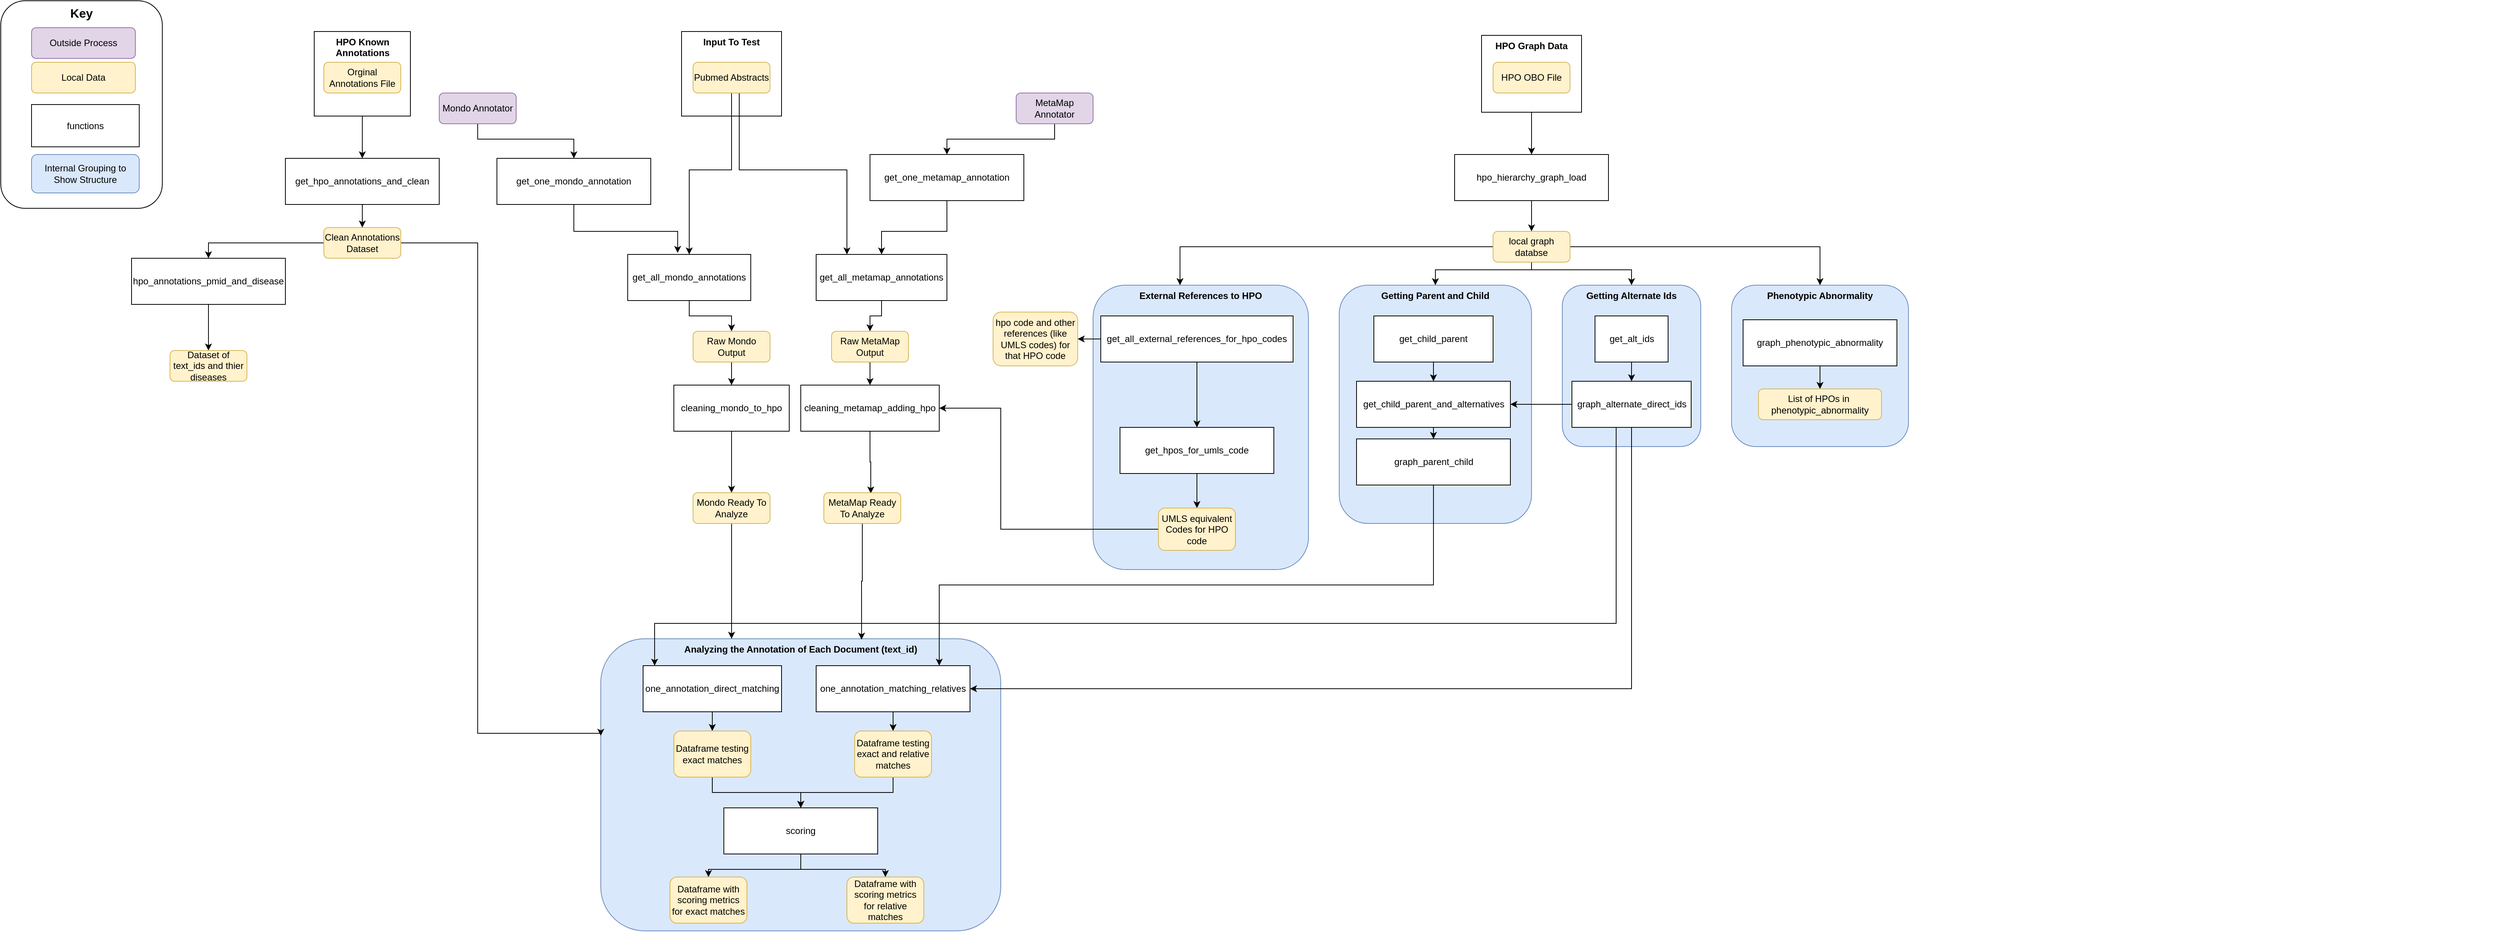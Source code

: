 <mxfile version="13.0.3" type="device" pages="2"><diagram name="Phenotype Process" id="YB-ZUbcdquUUpqGGIyrD"><mxGraphModel dx="4733" dy="1818" grid="1" gridSize="10" guides="1" tooltips="1" connect="1" arrows="1" fold="1" page="1" pageScale="1" pageWidth="850" pageHeight="1100" math="0" shadow="0"><root><mxCell id="X-FRhoFiPJlUIg6nn57g-0"/><mxCell id="X-FRhoFiPJlUIg6nn57g-1" parent="X-FRhoFiPJlUIg6nn57g-0"/><mxCell id="-FnA9ytfPHnPgxM4-XW6-10" value="Key" style="rounded=1;whiteSpace=wrap;html=1;verticalAlign=top;fontSize=16;fontStyle=1" parent="X-FRhoFiPJlUIg6nn57g-1" vertex="1"><mxGeometry x="-2870" y="-180" width="210" height="270" as="geometry"/></mxCell><mxCell id="4JPAc6_1RFtZIMtQGAsB-121" value="&lt;b&gt;Phenotypic Abnormality&lt;/b&gt;" style="rounded=1;whiteSpace=wrap;html=1;horizontal=1;verticalAlign=top;fillColor=#dae8fc;strokeColor=#6c8ebf;" parent="X-FRhoFiPJlUIg6nn57g-1" vertex="1"><mxGeometry x="-620" y="190" width="230" height="210" as="geometry"/></mxCell><mxCell id="4JPAc6_1RFtZIMtQGAsB-115" value="&lt;b&gt;External References to HPO&lt;/b&gt;" style="rounded=1;whiteSpace=wrap;html=1;horizontal=1;verticalAlign=top;fillColor=#dae8fc;strokeColor=#6c8ebf;" parent="X-FRhoFiPJlUIg6nn57g-1" vertex="1"><mxGeometry x="-1450" y="190" width="280" height="370" as="geometry"/></mxCell><mxCell id="4JPAc6_1RFtZIMtQGAsB-113" value="&lt;b&gt;Getting Parent and Child&lt;/b&gt;" style="rounded=1;whiteSpace=wrap;html=1;horizontal=1;verticalAlign=top;fillColor=#dae8fc;strokeColor=#6c8ebf;" parent="X-FRhoFiPJlUIg6nn57g-1" vertex="1"><mxGeometry x="-1130" y="190" width="250" height="310" as="geometry"/></mxCell><mxCell id="4JPAc6_1RFtZIMtQGAsB-110" value="&lt;b&gt;Getting Alternate Ids&lt;/b&gt;" style="rounded=1;whiteSpace=wrap;html=1;horizontal=1;verticalAlign=top;fillColor=#dae8fc;strokeColor=#6c8ebf;" parent="X-FRhoFiPJlUIg6nn57g-1" vertex="1"><mxGeometry x="-840" y="190" width="180" height="210" as="geometry"/></mxCell><mxCell id="4JPAc6_1RFtZIMtQGAsB-68" value="&lt;b&gt;Analyzing the Annotation of Each Document (text_id)&lt;/b&gt;" style="rounded=1;whiteSpace=wrap;html=1;horizontal=1;verticalAlign=top;fillColor=#dae8fc;strokeColor=#6c8ebf;" parent="X-FRhoFiPJlUIg6nn57g-1" vertex="1"><mxGeometry x="-2090" y="650" width="520" height="380" as="geometry"/></mxCell><mxCell id="4JPAc6_1RFtZIMtQGAsB-9" value="" style="edgeStyle=orthogonalEdgeStyle;rounded=0;orthogonalLoop=1;jettySize=auto;html=1;" parent="X-FRhoFiPJlUIg6nn57g-1" source="ciWrMDl4PDOnOl_Y44QR-3" target="4JPAc6_1RFtZIMtQGAsB-8" edge="1"><mxGeometry relative="1" as="geometry"/></mxCell><mxCell id="ciWrMDl4PDOnOl_Y44QR-3" value="HPO Known Annotations" style="rounded=0;whiteSpace=wrap;html=1;horizontal=1;verticalAlign=top;fontStyle=1" parent="X-FRhoFiPJlUIg6nn57g-1" vertex="1"><mxGeometry x="-2462.5" y="-140" width="125" height="110" as="geometry"/></mxCell><mxCell id="4JPAc6_1RFtZIMtQGAsB-78" style="edgeStyle=orthogonalEdgeStyle;rounded=0;orthogonalLoop=1;jettySize=auto;html=1;" parent="X-FRhoFiPJlUIg6nn57g-1" source="ciWrMDl4PDOnOl_Y44QR-2" target="4JPAc6_1RFtZIMtQGAsB-20" edge="1"><mxGeometry relative="1" as="geometry"/></mxCell><mxCell id="ciWrMDl4PDOnOl_Y44QR-2" value="HPO Graph Data" style="rounded=0;whiteSpace=wrap;html=1;horizontal=1;verticalAlign=top;fontStyle=1" parent="X-FRhoFiPJlUIg6nn57g-1" vertex="1"><mxGeometry x="-945" y="-135" width="130" height="100" as="geometry"/></mxCell><mxCell id="ciWrMDl4PDOnOl_Y44QR-1" value="Input To Test" style="rounded=0;whiteSpace=wrap;html=1;horizontal=1;verticalAlign=top;fontStyle=1" parent="X-FRhoFiPJlUIg6nn57g-1" vertex="1"><mxGeometry x="-1985" y="-140" width="130" height="110" as="geometry"/></mxCell><mxCell id="X-FRhoFiPJlUIg6nn57g-21" style="rounded=0;orthogonalLoop=1;jettySize=auto;html=1;strokeColor=none;" parent="X-FRhoFiPJlUIg6nn57g-1" edge="1"><mxGeometry relative="1" as="geometry"><mxPoint x="180" y="198.571" as="sourcePoint"/><mxPoint x="370" y="225.714" as="targetPoint"/></mxGeometry></mxCell><mxCell id="X-FRhoFiPJlUIg6nn57g-27" value="Orginal Annotations File" style="rounded=1;whiteSpace=wrap;html=1;fillColor=#fff2cc;strokeColor=#d6b656;" parent="X-FRhoFiPJlUIg6nn57g-1" vertex="1"><mxGeometry x="-2450" y="-100" width="100" height="40" as="geometry"/></mxCell><mxCell id="4JPAc6_1RFtZIMtQGAsB-40" style="edgeStyle=orthogonalEdgeStyle;rounded=0;orthogonalLoop=1;jettySize=auto;html=1;" parent="X-FRhoFiPJlUIg6nn57g-1" source="X-FRhoFiPJlUIg6nn57g-68" target="4JPAc6_1RFtZIMtQGAsB-39" edge="1"><mxGeometry relative="1" as="geometry"><Array as="points"><mxPoint x="-1920" y="40"/><mxPoint x="-1975" y="40"/></Array></mxGeometry></mxCell><mxCell id="4JPAc6_1RFtZIMtQGAsB-52" style="edgeStyle=orthogonalEdgeStyle;rounded=0;orthogonalLoop=1;jettySize=auto;html=1;" parent="X-FRhoFiPJlUIg6nn57g-1" source="X-FRhoFiPJlUIg6nn57g-68" target="4JPAc6_1RFtZIMtQGAsB-49" edge="1"><mxGeometry relative="1" as="geometry"><Array as="points"><mxPoint x="-1910" y="40"/><mxPoint x="-1770" y="40"/></Array></mxGeometry></mxCell><mxCell id="X-FRhoFiPJlUIg6nn57g-68" value="Pubmed Abstracts" style="rounded=1;whiteSpace=wrap;html=1;fillColor=#fff2cc;strokeColor=#d6b656;" parent="X-FRhoFiPJlUIg6nn57g-1" vertex="1"><mxGeometry x="-1970" y="-100" width="100" height="40" as="geometry"/></mxCell><mxCell id="ciWrMDl4PDOnOl_Y44QR-0" value="HPO OBO File" style="rounded=1;whiteSpace=wrap;html=1;fillColor=#fff2cc;strokeColor=#d6b656;" parent="X-FRhoFiPJlUIg6nn57g-1" vertex="1"><mxGeometry x="-930" y="-100" width="100" height="40" as="geometry"/></mxCell><mxCell id="4JPAc6_1RFtZIMtQGAsB-17" style="edgeStyle=orthogonalEdgeStyle;rounded=0;orthogonalLoop=1;jettySize=auto;html=1;entryX=0.5;entryY=0;entryDx=0;entryDy=0;" parent="X-FRhoFiPJlUIg6nn57g-1" source="4JPAc6_1RFtZIMtQGAsB-2" target="4JPAc6_1RFtZIMtQGAsB-16" edge="1"><mxGeometry relative="1" as="geometry"/></mxCell><mxCell id="4JPAc6_1RFtZIMtQGAsB-104" style="edgeStyle=orthogonalEdgeStyle;rounded=0;orthogonalLoop=1;jettySize=auto;html=1;entryX=0;entryY=0.332;entryDx=0;entryDy=0;entryPerimeter=0;" parent="X-FRhoFiPJlUIg6nn57g-1" source="4JPAc6_1RFtZIMtQGAsB-2" target="4JPAc6_1RFtZIMtQGAsB-68" edge="1"><mxGeometry relative="1" as="geometry"><Array as="points"><mxPoint x="-2250" y="135"/><mxPoint x="-2250" y="773"/></Array></mxGeometry></mxCell><mxCell id="4JPAc6_1RFtZIMtQGAsB-2" value="Clean Annotations Dataset" style="rounded=1;whiteSpace=wrap;html=1;fillColor=#fff2cc;strokeColor=#d6b656;" parent="X-FRhoFiPJlUIg6nn57g-1" vertex="1"><mxGeometry x="-2450" y="115" width="100" height="40" as="geometry"/></mxCell><mxCell id="4JPAc6_1RFtZIMtQGAsB-12" style="edgeStyle=orthogonalEdgeStyle;rounded=0;orthogonalLoop=1;jettySize=auto;html=1;entryX=0.5;entryY=0;entryDx=0;entryDy=0;" parent="X-FRhoFiPJlUIg6nn57g-1" source="4JPAc6_1RFtZIMtQGAsB-8" target="4JPAc6_1RFtZIMtQGAsB-2" edge="1"><mxGeometry relative="1" as="geometry"/></mxCell><mxCell id="4JPAc6_1RFtZIMtQGAsB-8" value="&lt;span&gt;get_hpo_annotations_and_clean&lt;/span&gt;" style="rounded=0;whiteSpace=wrap;html=1;" parent="X-FRhoFiPJlUIg6nn57g-1" vertex="1"><mxGeometry x="-2500" y="25" width="200" height="60" as="geometry"/></mxCell><mxCell id="4JPAc6_1RFtZIMtQGAsB-13" value="Local Data" style="rounded=1;whiteSpace=wrap;html=1;fillColor=#fff2cc;strokeColor=#d6b656;" parent="X-FRhoFiPJlUIg6nn57g-1" vertex="1"><mxGeometry x="-2830" y="-100" width="135" height="40" as="geometry"/></mxCell><mxCell id="4JPAc6_1RFtZIMtQGAsB-15" value="&lt;span&gt;functions&lt;/span&gt;" style="rounded=0;whiteSpace=wrap;html=1;" parent="X-FRhoFiPJlUIg6nn57g-1" vertex="1"><mxGeometry x="-2830" y="-45" width="140" height="55" as="geometry"/></mxCell><mxCell id="4JPAc6_1RFtZIMtQGAsB-19" style="edgeStyle=orthogonalEdgeStyle;rounded=0;orthogonalLoop=1;jettySize=auto;html=1;entryX=0.5;entryY=0;entryDx=0;entryDy=0;" parent="X-FRhoFiPJlUIg6nn57g-1" source="4JPAc6_1RFtZIMtQGAsB-16" target="4JPAc6_1RFtZIMtQGAsB-18" edge="1"><mxGeometry relative="1" as="geometry"/></mxCell><mxCell id="4JPAc6_1RFtZIMtQGAsB-16" value="&lt;span&gt;hpo_annotations_pmid_and_disease&lt;/span&gt;" style="rounded=0;whiteSpace=wrap;html=1;" parent="X-FRhoFiPJlUIg6nn57g-1" vertex="1"><mxGeometry x="-2700" y="155" width="200" height="60" as="geometry"/></mxCell><mxCell id="4JPAc6_1RFtZIMtQGAsB-18" value="Dataset of text_ids and thier diseases" style="rounded=1;whiteSpace=wrap;html=1;fillColor=#fff2cc;strokeColor=#d6b656;" parent="X-FRhoFiPJlUIg6nn57g-1" vertex="1"><mxGeometry x="-2650" y="275" width="100" height="40" as="geometry"/></mxCell><mxCell id="4JPAc6_1RFtZIMtQGAsB-77" style="edgeStyle=orthogonalEdgeStyle;rounded=0;orthogonalLoop=1;jettySize=auto;html=1;entryX=0.5;entryY=0;entryDx=0;entryDy=0;" parent="X-FRhoFiPJlUIg6nn57g-1" source="4JPAc6_1RFtZIMtQGAsB-20" target="4JPAc6_1RFtZIMtQGAsB-21" edge="1"><mxGeometry relative="1" as="geometry"/></mxCell><mxCell id="4JPAc6_1RFtZIMtQGAsB-20" value="&lt;span&gt;hpo_hierarchy_graph_load&lt;/span&gt;" style="rounded=0;whiteSpace=wrap;html=1;" parent="X-FRhoFiPJlUIg6nn57g-1" vertex="1"><mxGeometry x="-980" y="20" width="200" height="60" as="geometry"/></mxCell><mxCell id="4JPAc6_1RFtZIMtQGAsB-116" style="edgeStyle=orthogonalEdgeStyle;rounded=0;orthogonalLoop=1;jettySize=auto;html=1;" parent="X-FRhoFiPJlUIg6nn57g-1" source="4JPAc6_1RFtZIMtQGAsB-21" target="4JPAc6_1RFtZIMtQGAsB-115" edge="1"><mxGeometry relative="1" as="geometry"><Array as="points"><mxPoint x="-1337" y="140"/></Array></mxGeometry></mxCell><mxCell id="4JPAc6_1RFtZIMtQGAsB-122" style="edgeStyle=orthogonalEdgeStyle;rounded=0;orthogonalLoop=1;jettySize=auto;html=1;" parent="X-FRhoFiPJlUIg6nn57g-1" source="4JPAc6_1RFtZIMtQGAsB-21" target="4JPAc6_1RFtZIMtQGAsB-113" edge="1"><mxGeometry relative="1" as="geometry"><Array as="points"><mxPoint x="-880" y="170"/><mxPoint x="-1005" y="170"/></Array></mxGeometry></mxCell><mxCell id="4JPAc6_1RFtZIMtQGAsB-123" style="edgeStyle=orthogonalEdgeStyle;rounded=0;orthogonalLoop=1;jettySize=auto;html=1;entryX=0.5;entryY=0;entryDx=0;entryDy=0;" parent="X-FRhoFiPJlUIg6nn57g-1" source="4JPAc6_1RFtZIMtQGAsB-21" target="4JPAc6_1RFtZIMtQGAsB-110" edge="1"><mxGeometry relative="1" as="geometry"><Array as="points"><mxPoint x="-880" y="170"/><mxPoint x="-750" y="170"/></Array></mxGeometry></mxCell><mxCell id="-FnA9ytfPHnPgxM4-XW6-13" style="edgeStyle=orthogonalEdgeStyle;rounded=0;orthogonalLoop=1;jettySize=auto;html=1;fontSize=16;" parent="X-FRhoFiPJlUIg6nn57g-1" source="4JPAc6_1RFtZIMtQGAsB-21" target="4JPAc6_1RFtZIMtQGAsB-121" edge="1"><mxGeometry relative="1" as="geometry"/></mxCell><mxCell id="4JPAc6_1RFtZIMtQGAsB-21" value="local graph databse" style="rounded=1;whiteSpace=wrap;html=1;fillColor=#fff2cc;strokeColor=#d6b656;" parent="X-FRhoFiPJlUIg6nn57g-1" vertex="1"><mxGeometry x="-930" y="120" width="100" height="40" as="geometry"/></mxCell><mxCell id="-FnA9ytfPHnPgxM4-XW6-14" style="edgeStyle=orthogonalEdgeStyle;rounded=0;orthogonalLoop=1;jettySize=auto;html=1;entryX=0.5;entryY=0;entryDx=0;entryDy=0;fontSize=16;" parent="X-FRhoFiPJlUIg6nn57g-1" source="4JPAc6_1RFtZIMtQGAsB-25" target="4JPAc6_1RFtZIMtQGAsB-27" edge="1"><mxGeometry relative="1" as="geometry"/></mxCell><mxCell id="4JPAc6_1RFtZIMtQGAsB-25" value="graph_phenotypic_abnormality" style="rounded=0;whiteSpace=wrap;html=1;" parent="X-FRhoFiPJlUIg6nn57g-1" vertex="1"><mxGeometry x="-605" y="235" width="200" height="60" as="geometry"/></mxCell><mxCell id="4JPAc6_1RFtZIMtQGAsB-27" value="List of HPOs in&amp;nbsp;&lt;br&gt;phenotypic_abnormality" style="rounded=1;whiteSpace=wrap;html=1;fillColor=#fff2cc;strokeColor=#d6b656;" parent="X-FRhoFiPJlUIg6nn57g-1" vertex="1"><mxGeometry x="-585" y="325" width="160" height="40" as="geometry"/></mxCell><mxCell id="ZLN1coqfH2TjuvQRiFi5-0" style="edgeStyle=orthogonalEdgeStyle;rounded=0;orthogonalLoop=1;jettySize=auto;html=1;" edge="1" parent="X-FRhoFiPJlUIg6nn57g-1" source="4JPAc6_1RFtZIMtQGAsB-29" target="4JPAc6_1RFtZIMtQGAsB-31"><mxGeometry relative="1" as="geometry"/></mxCell><mxCell id="ZLN1coqfH2TjuvQRiFi5-1" style="edgeStyle=orthogonalEdgeStyle;rounded=0;orthogonalLoop=1;jettySize=auto;html=1;" edge="1" parent="X-FRhoFiPJlUIg6nn57g-1" source="4JPAc6_1RFtZIMtQGAsB-29" target="4JPAc6_1RFtZIMtQGAsB-33"><mxGeometry relative="1" as="geometry"/></mxCell><mxCell id="4JPAc6_1RFtZIMtQGAsB-29" value="get_all_external_references_for_hpo_codes" style="rounded=0;whiteSpace=wrap;html=1;" parent="X-FRhoFiPJlUIg6nn57g-1" vertex="1"><mxGeometry x="-1440" y="230" width="250" height="60" as="geometry"/></mxCell><mxCell id="4JPAc6_1RFtZIMtQGAsB-31" value="hpo code and other references (like UMLS codes) for that HPO code" style="rounded=1;whiteSpace=wrap;html=1;fillColor=#fff2cc;strokeColor=#d6b656;" parent="X-FRhoFiPJlUIg6nn57g-1" vertex="1"><mxGeometry x="-1580" y="225" width="110" height="70" as="geometry"/></mxCell><mxCell id="4JPAc6_1RFtZIMtQGAsB-117" style="edgeStyle=orthogonalEdgeStyle;rounded=0;orthogonalLoop=1;jettySize=auto;html=1;" parent="X-FRhoFiPJlUIg6nn57g-1" source="4JPAc6_1RFtZIMtQGAsB-33" target="4JPAc6_1RFtZIMtQGAsB-35" edge="1"><mxGeometry relative="1" as="geometry"/></mxCell><mxCell id="4JPAc6_1RFtZIMtQGAsB-33" value="get_hpos_for_umls_code" style="rounded=0;whiteSpace=wrap;html=1;" parent="X-FRhoFiPJlUIg6nn57g-1" vertex="1"><mxGeometry x="-1415" y="375" width="200" height="60" as="geometry"/></mxCell><mxCell id="4JPAc6_1RFtZIMtQGAsB-103" style="edgeStyle=orthogonalEdgeStyle;rounded=0;orthogonalLoop=1;jettySize=auto;html=1;entryX=1;entryY=0.5;entryDx=0;entryDy=0;" parent="X-FRhoFiPJlUIg6nn57g-1" source="4JPAc6_1RFtZIMtQGAsB-35" target="4JPAc6_1RFtZIMtQGAsB-56" edge="1"><mxGeometry relative="1" as="geometry"><Array as="points"><mxPoint x="-1570" y="508"/><mxPoint x="-1570" y="350"/></Array></mxGeometry></mxCell><mxCell id="4JPAc6_1RFtZIMtQGAsB-35" value="UMLS equivalent Codes for HPO code" style="rounded=1;whiteSpace=wrap;html=1;fillColor=#fff2cc;strokeColor=#d6b656;" parent="X-FRhoFiPJlUIg6nn57g-1" vertex="1"><mxGeometry x="-1365" y="480" width="100" height="55" as="geometry"/></mxCell><mxCell id="ZLN1coqfH2TjuvQRiFi5-2" style="edgeStyle=orthogonalEdgeStyle;rounded=0;orthogonalLoop=1;jettySize=auto;html=1;entryX=0.5;entryY=0;entryDx=0;entryDy=0;" edge="1" parent="X-FRhoFiPJlUIg6nn57g-1" source="4JPAc6_1RFtZIMtQGAsB-37" target="4JPAc6_1RFtZIMtQGAsB-46"><mxGeometry relative="1" as="geometry"><Array as="points"><mxPoint x="-2250"/><mxPoint x="-2125"/></Array></mxGeometry></mxCell><mxCell id="4JPAc6_1RFtZIMtQGAsB-37" value="Mondo Annotator" style="rounded=1;whiteSpace=wrap;html=1;fillColor=#e1d5e7;strokeColor=#9673a6;" parent="X-FRhoFiPJlUIg6nn57g-1" vertex="1"><mxGeometry x="-2300" y="-60" width="100" height="40" as="geometry"/></mxCell><mxCell id="4JPAc6_1RFtZIMtQGAsB-38" value="Outside Process" style="rounded=1;whiteSpace=wrap;html=1;fillColor=#e1d5e7;strokeColor=#9673a6;" parent="X-FRhoFiPJlUIg6nn57g-1" vertex="1"><mxGeometry x="-2830" y="-145" width="135" height="40" as="geometry"/></mxCell><mxCell id="4JPAc6_1RFtZIMtQGAsB-43" style="edgeStyle=orthogonalEdgeStyle;rounded=0;orthogonalLoop=1;jettySize=auto;html=1;" parent="X-FRhoFiPJlUIg6nn57g-1" source="4JPAc6_1RFtZIMtQGAsB-39" target="4JPAc6_1RFtZIMtQGAsB-42" edge="1"><mxGeometry relative="1" as="geometry"/></mxCell><mxCell id="4JPAc6_1RFtZIMtQGAsB-39" value="get_all_mondo_annotations" style="rounded=0;whiteSpace=wrap;html=1;" parent="X-FRhoFiPJlUIg6nn57g-1" vertex="1"><mxGeometry x="-2055" y="150" width="160" height="60" as="geometry"/></mxCell><mxCell id="4JPAc6_1RFtZIMtQGAsB-45" style="edgeStyle=orthogonalEdgeStyle;rounded=0;orthogonalLoop=1;jettySize=auto;html=1;" parent="X-FRhoFiPJlUIg6nn57g-1" source="4JPAc6_1RFtZIMtQGAsB-42" target="4JPAc6_1RFtZIMtQGAsB-44" edge="1"><mxGeometry relative="1" as="geometry"/></mxCell><mxCell id="4JPAc6_1RFtZIMtQGAsB-42" value="Raw Mondo Output" style="rounded=1;whiteSpace=wrap;html=1;fillColor=#fff2cc;strokeColor=#d6b656;" parent="X-FRhoFiPJlUIg6nn57g-1" vertex="1"><mxGeometry x="-1970" y="250" width="100" height="40" as="geometry"/></mxCell><mxCell id="4JPAc6_1RFtZIMtQGAsB-64" style="edgeStyle=orthogonalEdgeStyle;rounded=0;orthogonalLoop=1;jettySize=auto;html=1;entryX=0.5;entryY=0;entryDx=0;entryDy=0;" parent="X-FRhoFiPJlUIg6nn57g-1" source="4JPAc6_1RFtZIMtQGAsB-44" target="4JPAc6_1RFtZIMtQGAsB-63" edge="1"><mxGeometry relative="1" as="geometry"/></mxCell><mxCell id="4JPAc6_1RFtZIMtQGAsB-44" value="cleaning_mondo_to_hpo" style="rounded=0;whiteSpace=wrap;html=1;" parent="X-FRhoFiPJlUIg6nn57g-1" vertex="1"><mxGeometry x="-1995" y="320" width="150" height="60" as="geometry"/></mxCell><mxCell id="4JPAc6_1RFtZIMtQGAsB-111" style="edgeStyle=orthogonalEdgeStyle;rounded=0;orthogonalLoop=1;jettySize=auto;html=1;entryX=0.406;entryY=-0.033;entryDx=0;entryDy=0;entryPerimeter=0;" parent="X-FRhoFiPJlUIg6nn57g-1" source="4JPAc6_1RFtZIMtQGAsB-46" target="4JPAc6_1RFtZIMtQGAsB-39" edge="1"><mxGeometry relative="1" as="geometry"><Array as="points"><mxPoint x="-2125" y="120"/><mxPoint x="-1990" y="120"/></Array></mxGeometry></mxCell><mxCell id="4JPAc6_1RFtZIMtQGAsB-46" value="get_one_mondo_annotation" style="rounded=0;whiteSpace=wrap;html=1;" parent="X-FRhoFiPJlUIg6nn57g-1" vertex="1"><mxGeometry x="-2225" y="25" width="200" height="60" as="geometry"/></mxCell><mxCell id="ZLN1coqfH2TjuvQRiFi5-3" style="edgeStyle=orthogonalEdgeStyle;rounded=0;orthogonalLoop=1;jettySize=auto;html=1;" edge="1" parent="X-FRhoFiPJlUIg6nn57g-1" source="4JPAc6_1RFtZIMtQGAsB-47" target="4JPAc6_1RFtZIMtQGAsB-50"><mxGeometry relative="1" as="geometry"/></mxCell><mxCell id="4JPAc6_1RFtZIMtQGAsB-47" value="MetaMap Annotator" style="rounded=1;whiteSpace=wrap;html=1;fillColor=#e1d5e7;strokeColor=#9673a6;" parent="X-FRhoFiPJlUIg6nn57g-1" vertex="1"><mxGeometry x="-1550" y="-60" width="100" height="40" as="geometry"/></mxCell><mxCell id="-FnA9ytfPHnPgxM4-XW6-9" style="edgeStyle=orthogonalEdgeStyle;rounded=0;orthogonalLoop=1;jettySize=auto;html=1;entryX=0.5;entryY=0;entryDx=0;entryDy=0;" parent="X-FRhoFiPJlUIg6nn57g-1" source="4JPAc6_1RFtZIMtQGAsB-49" target="4JPAc6_1RFtZIMtQGAsB-53" edge="1"><mxGeometry relative="1" as="geometry"/></mxCell><mxCell id="4JPAc6_1RFtZIMtQGAsB-49" value="get_all_metamap_annotations" style="rounded=0;whiteSpace=wrap;html=1;" parent="X-FRhoFiPJlUIg6nn57g-1" vertex="1"><mxGeometry x="-1810" y="150" width="170" height="60" as="geometry"/></mxCell><mxCell id="4JPAc6_1RFtZIMtQGAsB-51" style="edgeStyle=orthogonalEdgeStyle;rounded=0;orthogonalLoop=1;jettySize=auto;html=1;" parent="X-FRhoFiPJlUIg6nn57g-1" source="4JPAc6_1RFtZIMtQGAsB-50" target="4JPAc6_1RFtZIMtQGAsB-49" edge="1"><mxGeometry relative="1" as="geometry"><Array as="points"><mxPoint x="-1640" y="120"/><mxPoint x="-1725" y="120"/></Array></mxGeometry></mxCell><mxCell id="4JPAc6_1RFtZIMtQGAsB-50" value="get_one_metamap_annotation" style="rounded=0;whiteSpace=wrap;html=1;" parent="X-FRhoFiPJlUIg6nn57g-1" vertex="1"><mxGeometry x="-1740" y="20" width="200" height="60" as="geometry"/></mxCell><mxCell id="4JPAc6_1RFtZIMtQGAsB-58" style="edgeStyle=orthogonalEdgeStyle;rounded=0;orthogonalLoop=1;jettySize=auto;html=1;entryX=0.5;entryY=0;entryDx=0;entryDy=0;" parent="X-FRhoFiPJlUIg6nn57g-1" source="4JPAc6_1RFtZIMtQGAsB-53" target="4JPAc6_1RFtZIMtQGAsB-56" edge="1"><mxGeometry relative="1" as="geometry"/></mxCell><mxCell id="4JPAc6_1RFtZIMtQGAsB-53" value="Raw MetaMap Output" style="rounded=1;whiteSpace=wrap;html=1;fillColor=#fff2cc;strokeColor=#d6b656;" parent="X-FRhoFiPJlUIg6nn57g-1" vertex="1"><mxGeometry x="-1790" y="250" width="100" height="40" as="geometry"/></mxCell><mxCell id="4JPAc6_1RFtZIMtQGAsB-62" style="edgeStyle=orthogonalEdgeStyle;rounded=0;orthogonalLoop=1;jettySize=auto;html=1;entryX=0.61;entryY=0.025;entryDx=0;entryDy=0;entryPerimeter=0;" parent="X-FRhoFiPJlUIg6nn57g-1" source="4JPAc6_1RFtZIMtQGAsB-56" target="4JPAc6_1RFtZIMtQGAsB-60" edge="1"><mxGeometry relative="1" as="geometry"/></mxCell><mxCell id="4JPAc6_1RFtZIMtQGAsB-56" value="cleaning_metamap_adding_hpo" style="rounded=0;whiteSpace=wrap;html=1;" parent="X-FRhoFiPJlUIg6nn57g-1" vertex="1"><mxGeometry x="-1830" y="320" width="180" height="60" as="geometry"/></mxCell><mxCell id="4JPAc6_1RFtZIMtQGAsB-107" style="edgeStyle=orthogonalEdgeStyle;rounded=0;orthogonalLoop=1;jettySize=auto;html=1;entryX=0.652;entryY=0.003;entryDx=0;entryDy=0;entryPerimeter=0;" parent="X-FRhoFiPJlUIg6nn57g-1" source="4JPAc6_1RFtZIMtQGAsB-60" target="4JPAc6_1RFtZIMtQGAsB-68" edge="1"><mxGeometry relative="1" as="geometry"/></mxCell><mxCell id="4JPAc6_1RFtZIMtQGAsB-60" value="MetaMap Ready To Analyze" style="rounded=1;whiteSpace=wrap;html=1;fillColor=#fff2cc;strokeColor=#d6b656;" parent="X-FRhoFiPJlUIg6nn57g-1" vertex="1"><mxGeometry x="-1800" y="460" width="100" height="40" as="geometry"/></mxCell><mxCell id="-FnA9ytfPHnPgxM4-XW6-4" style="edgeStyle=orthogonalEdgeStyle;rounded=0;orthogonalLoop=1;jettySize=auto;html=1;" parent="X-FRhoFiPJlUIg6nn57g-1" source="4JPAc6_1RFtZIMtQGAsB-61" target="4JPAc6_1RFtZIMtQGAsB-71" edge="1"><mxGeometry relative="1" as="geometry"/></mxCell><mxCell id="4JPAc6_1RFtZIMtQGAsB-61" value="one_annotation_direct_matching" style="rounded=0;whiteSpace=wrap;html=1;" parent="X-FRhoFiPJlUIg6nn57g-1" vertex="1"><mxGeometry x="-2035" y="685" width="180" height="60" as="geometry"/></mxCell><mxCell id="4JPAc6_1RFtZIMtQGAsB-106" style="edgeStyle=orthogonalEdgeStyle;rounded=0;orthogonalLoop=1;jettySize=auto;html=1;entryX=0.327;entryY=0;entryDx=0;entryDy=0;entryPerimeter=0;" parent="X-FRhoFiPJlUIg6nn57g-1" source="4JPAc6_1RFtZIMtQGAsB-63" target="4JPAc6_1RFtZIMtQGAsB-68" edge="1"><mxGeometry relative="1" as="geometry"/></mxCell><mxCell id="4JPAc6_1RFtZIMtQGAsB-63" value="Mondo Ready To Analyze" style="rounded=1;whiteSpace=wrap;html=1;fillColor=#fff2cc;strokeColor=#d6b656;" parent="X-FRhoFiPJlUIg6nn57g-1" vertex="1"><mxGeometry x="-1970" y="460" width="100" height="40" as="geometry"/></mxCell><mxCell id="-FnA9ytfPHnPgxM4-XW6-1" style="edgeStyle=orthogonalEdgeStyle;rounded=0;orthogonalLoop=1;jettySize=auto;html=1;" parent="X-FRhoFiPJlUIg6nn57g-1" source="4JPAc6_1RFtZIMtQGAsB-65" target="4JPAc6_1RFtZIMtQGAsB-69" edge="1"><mxGeometry relative="1" as="geometry"/></mxCell><mxCell id="4JPAc6_1RFtZIMtQGAsB-65" value="one_annotation_matching_relatives" style="rounded=0;whiteSpace=wrap;html=1;" parent="X-FRhoFiPJlUIg6nn57g-1" vertex="1"><mxGeometry x="-1810" y="685" width="200" height="60" as="geometry"/></mxCell><mxCell id="-FnA9ytfPHnPgxM4-XW6-2" style="edgeStyle=orthogonalEdgeStyle;rounded=0;orthogonalLoop=1;jettySize=auto;html=1;" parent="X-FRhoFiPJlUIg6nn57g-1" source="4JPAc6_1RFtZIMtQGAsB-69" target="4JPAc6_1RFtZIMtQGAsB-73" edge="1"><mxGeometry relative="1" as="geometry"/></mxCell><mxCell id="4JPAc6_1RFtZIMtQGAsB-69" value="Dataframe testing exact and relative matches" style="rounded=1;whiteSpace=wrap;html=1;fillColor=#fff2cc;strokeColor=#d6b656;" parent="X-FRhoFiPJlUIg6nn57g-1" vertex="1"><mxGeometry x="-1760" y="770" width="100" height="60" as="geometry"/></mxCell><mxCell id="-FnA9ytfPHnPgxM4-XW6-3" style="edgeStyle=orthogonalEdgeStyle;rounded=0;orthogonalLoop=1;jettySize=auto;html=1;entryX=0.5;entryY=0;entryDx=0;entryDy=0;" parent="X-FRhoFiPJlUIg6nn57g-1" source="4JPAc6_1RFtZIMtQGAsB-71" target="4JPAc6_1RFtZIMtQGAsB-73" edge="1"><mxGeometry relative="1" as="geometry"/></mxCell><mxCell id="4JPAc6_1RFtZIMtQGAsB-71" value="Dataframe testing exact matches" style="rounded=1;whiteSpace=wrap;html=1;fillColor=#fff2cc;strokeColor=#d6b656;" parent="X-FRhoFiPJlUIg6nn57g-1" vertex="1"><mxGeometry x="-1995" y="770" width="100" height="60" as="geometry"/></mxCell><mxCell id="4JPAc6_1RFtZIMtQGAsB-98" style="edgeStyle=orthogonalEdgeStyle;rounded=0;orthogonalLoop=1;jettySize=auto;html=1;entryX=0.5;entryY=0;entryDx=0;entryDy=0;" parent="X-FRhoFiPJlUIg6nn57g-1" source="4JPAc6_1RFtZIMtQGAsB-73" target="4JPAc6_1RFtZIMtQGAsB-97" edge="1"><mxGeometry relative="1" as="geometry"/></mxCell><mxCell id="4JPAc6_1RFtZIMtQGAsB-100" style="edgeStyle=orthogonalEdgeStyle;rounded=0;orthogonalLoop=1;jettySize=auto;html=1;" parent="X-FRhoFiPJlUIg6nn57g-1" source="4JPAc6_1RFtZIMtQGAsB-73" target="4JPAc6_1RFtZIMtQGAsB-99" edge="1"><mxGeometry relative="1" as="geometry"/></mxCell><mxCell id="4JPAc6_1RFtZIMtQGAsB-73" value="scoring" style="rounded=0;whiteSpace=wrap;html=1;" parent="X-FRhoFiPJlUIg6nn57g-1" vertex="1"><mxGeometry x="-1930" y="870" width="200" height="60" as="geometry"/></mxCell><mxCell id="4JPAc6_1RFtZIMtQGAsB-124" style="edgeStyle=orthogonalEdgeStyle;rounded=0;orthogonalLoop=1;jettySize=auto;html=1;entryX=1;entryY=0.5;entryDx=0;entryDy=0;" parent="X-FRhoFiPJlUIg6nn57g-1" source="4JPAc6_1RFtZIMtQGAsB-80" target="4JPAc6_1RFtZIMtQGAsB-86" edge="1"><mxGeometry relative="1" as="geometry"/></mxCell><mxCell id="-FnA9ytfPHnPgxM4-XW6-6" style="edgeStyle=orthogonalEdgeStyle;rounded=0;orthogonalLoop=1;jettySize=auto;html=1;entryX=1;entryY=0.5;entryDx=0;entryDy=0;" parent="X-FRhoFiPJlUIg6nn57g-1" source="4JPAc6_1RFtZIMtQGAsB-80" target="4JPAc6_1RFtZIMtQGAsB-65" edge="1"><mxGeometry relative="1" as="geometry"><Array as="points"><mxPoint x="-750" y="715"/></Array></mxGeometry></mxCell><mxCell id="-FnA9ytfPHnPgxM4-XW6-7" style="edgeStyle=orthogonalEdgeStyle;rounded=0;orthogonalLoop=1;jettySize=auto;html=1;" parent="X-FRhoFiPJlUIg6nn57g-1" source="4JPAc6_1RFtZIMtQGAsB-80" target="4JPAc6_1RFtZIMtQGAsB-61" edge="1"><mxGeometry relative="1" as="geometry"><Array as="points"><mxPoint x="-770" y="630"/><mxPoint x="-2020" y="630"/></Array></mxGeometry></mxCell><mxCell id="4JPAc6_1RFtZIMtQGAsB-80" value="graph_alternate_direct_ids" style="rounded=0;whiteSpace=wrap;html=1;" parent="X-FRhoFiPJlUIg6nn57g-1" vertex="1"><mxGeometry x="-827.5" y="315" width="155" height="60" as="geometry"/></mxCell><mxCell id="4JPAc6_1RFtZIMtQGAsB-112" style="edgeStyle=orthogonalEdgeStyle;rounded=0;orthogonalLoop=1;jettySize=auto;html=1;entryX=0.5;entryY=0;entryDx=0;entryDy=0;" parent="X-FRhoFiPJlUIg6nn57g-1" source="4JPAc6_1RFtZIMtQGAsB-81" target="4JPAc6_1RFtZIMtQGAsB-80" edge="1"><mxGeometry relative="1" as="geometry"/></mxCell><mxCell id="4JPAc6_1RFtZIMtQGAsB-81" value="get_alt_ids" style="rounded=0;whiteSpace=wrap;html=1;" parent="X-FRhoFiPJlUIg6nn57g-1" vertex="1"><mxGeometry x="-797.5" y="230" width="95" height="60" as="geometry"/></mxCell><mxCell id="4JPAc6_1RFtZIMtQGAsB-114" style="edgeStyle=orthogonalEdgeStyle;rounded=0;orthogonalLoop=1;jettySize=auto;html=1;entryX=0.5;entryY=0;entryDx=0;entryDy=0;" parent="X-FRhoFiPJlUIg6nn57g-1" source="4JPAc6_1RFtZIMtQGAsB-84" target="4JPAc6_1RFtZIMtQGAsB-86" edge="1"><mxGeometry relative="1" as="geometry"/></mxCell><mxCell id="4JPAc6_1RFtZIMtQGAsB-84" value="get_child_parent" style="rounded=0;whiteSpace=wrap;html=1;" parent="X-FRhoFiPJlUIg6nn57g-1" vertex="1"><mxGeometry x="-1085" y="230" width="155" height="60" as="geometry"/></mxCell><mxCell id="4JPAc6_1RFtZIMtQGAsB-92" style="edgeStyle=orthogonalEdgeStyle;rounded=0;orthogonalLoop=1;jettySize=auto;html=1;" parent="X-FRhoFiPJlUIg6nn57g-1" source="4JPAc6_1RFtZIMtQGAsB-86" target="4JPAc6_1RFtZIMtQGAsB-91" edge="1"><mxGeometry relative="1" as="geometry"/></mxCell><mxCell id="4JPAc6_1RFtZIMtQGAsB-86" value="get_child_parent_and_alternatives" style="rounded=0;whiteSpace=wrap;html=1;" parent="X-FRhoFiPJlUIg6nn57g-1" vertex="1"><mxGeometry x="-1107.5" y="315" width="200" height="60" as="geometry"/></mxCell><mxCell id="-FnA9ytfPHnPgxM4-XW6-5" style="edgeStyle=orthogonalEdgeStyle;rounded=0;orthogonalLoop=1;jettySize=auto;html=1;" parent="X-FRhoFiPJlUIg6nn57g-1" source="4JPAc6_1RFtZIMtQGAsB-91" target="4JPAc6_1RFtZIMtQGAsB-65" edge="1"><mxGeometry relative="1" as="geometry"><Array as="points"><mxPoint x="-1007" y="580"/><mxPoint x="-1650" y="580"/></Array></mxGeometry></mxCell><mxCell id="4JPAc6_1RFtZIMtQGAsB-91" value="graph_parent_child" style="rounded=0;whiteSpace=wrap;html=1;" parent="X-FRhoFiPJlUIg6nn57g-1" vertex="1"><mxGeometry x="-1107.5" y="390" width="200" height="60" as="geometry"/></mxCell><mxCell id="4JPAc6_1RFtZIMtQGAsB-97" value="Dataframe with scoring metrics for relative matches" style="rounded=1;whiteSpace=wrap;html=1;fillColor=#fff2cc;strokeColor=#d6b656;" parent="X-FRhoFiPJlUIg6nn57g-1" vertex="1"><mxGeometry x="-1770" y="960" width="100" height="60" as="geometry"/></mxCell><mxCell id="4JPAc6_1RFtZIMtQGAsB-99" value="Dataframe with scoring metrics for exact matches" style="rounded=1;whiteSpace=wrap;html=1;fillColor=#fff2cc;strokeColor=#d6b656;" parent="X-FRhoFiPJlUIg6nn57g-1" vertex="1"><mxGeometry x="-2000" y="960" width="100" height="60" as="geometry"/></mxCell><mxCell id="-FnA9ytfPHnPgxM4-XW6-11" value="Internal Grouping to Show Structure" style="rounded=1;whiteSpace=wrap;html=1;fillColor=#dae8fc;strokeColor=#6c8ebf;" parent="X-FRhoFiPJlUIg6nn57g-1" vertex="1"><mxGeometry x="-2830" y="20" width="140" height="50" as="geometry"/></mxCell></root></mxGraphModel></diagram><diagram name="Alert Process" id="LViX9FPtFv3vS6QA7mL3"><mxGraphModel dx="4150" dy="1962" grid="1" gridSize="10" guides="1" tooltips="1" connect="1" arrows="1" fold="1" page="1" pageScale="1" pageWidth="850" pageHeight="1100" math="0" shadow="0"><root><mxCell id="x9y-FqmUl1lJMlGdf1HO-0"/><mxCell id="x9y-FqmUl1lJMlGdf1HO-1" parent="x9y-FqmUl1lJMlGdf1HO-0"/><mxCell id="x9y-FqmUl1lJMlGdf1HO-13" style="rounded=0;orthogonalLoop=1;jettySize=auto;html=1;strokeColor=none;" edge="1" parent="x9y-FqmUl1lJMlGdf1HO-1"><mxGeometry relative="1" as="geometry"><mxPoint x="180" y="198.571" as="sourcePoint"/><mxPoint x="370" y="225.714" as="targetPoint"/></mxGeometry></mxCell><mxCell id="x9y-FqmUl1lJMlGdf1HO-104" style="edgeStyle=orthogonalEdgeStyle;rounded=0;orthogonalLoop=1;jettySize=auto;html=1;entryX=0;entryY=0.5;entryDx=0;entryDy=0;" edge="1" parent="x9y-FqmUl1lJMlGdf1HO-1" source="x9y-FqmUl1lJMlGdf1HO-48" target="x9y-FqmUl1lJMlGdf1HO-57"><mxGeometry relative="1" as="geometry"/></mxCell><mxCell id="x9y-FqmUl1lJMlGdf1HO-48" value="Mondo Annotator" style="rounded=1;whiteSpace=wrap;html=1;fillColor=#e1d5e7;strokeColor=#9673a6;" vertex="1" parent="x9y-FqmUl1lJMlGdf1HO-1"><mxGeometry x="-2290" y="-170" width="100" height="40" as="geometry"/></mxCell><mxCell id="x9y-FqmUl1lJMlGdf1HO-52" style="edgeStyle=orthogonalEdgeStyle;rounded=0;orthogonalLoop=1;jettySize=auto;html=1;" edge="1" parent="x9y-FqmUl1lJMlGdf1HO-1" source="x9y-FqmUl1lJMlGdf1HO-53" target="x9y-FqmUl1lJMlGdf1HO-55"><mxGeometry relative="1" as="geometry"/></mxCell><mxCell id="x9y-FqmUl1lJMlGdf1HO-53" value="Raw Mondo Output" style="rounded=1;whiteSpace=wrap;html=1;fillColor=#fff2cc;strokeColor=#d6b656;" vertex="1" parent="x9y-FqmUl1lJMlGdf1HO-1"><mxGeometry x="-2025" y="-80" width="100" height="40" as="geometry"/></mxCell><mxCell id="x9y-FqmUl1lJMlGdf1HO-54" style="edgeStyle=orthogonalEdgeStyle;rounded=0;orthogonalLoop=1;jettySize=auto;html=1;entryX=0.5;entryY=0;entryDx=0;entryDy=0;" edge="1" parent="x9y-FqmUl1lJMlGdf1HO-1" source="x9y-FqmUl1lJMlGdf1HO-55" target="x9y-FqmUl1lJMlGdf1HO-73"><mxGeometry relative="1" as="geometry"/></mxCell><mxCell id="x9y-FqmUl1lJMlGdf1HO-55" value="cleaning_mondo_to_hpo" style="rounded=0;whiteSpace=wrap;html=1;" vertex="1" parent="x9y-FqmUl1lJMlGdf1HO-1"><mxGeometry x="-2050" y="-10" width="150" height="60" as="geometry"/></mxCell><mxCell id="x9y-FqmUl1lJMlGdf1HO-105" style="edgeStyle=orthogonalEdgeStyle;rounded=0;orthogonalLoop=1;jettySize=auto;html=1;" edge="1" parent="x9y-FqmUl1lJMlGdf1HO-1" source="x9y-FqmUl1lJMlGdf1HO-57" target="x9y-FqmUl1lJMlGdf1HO-53"><mxGeometry relative="1" as="geometry"/></mxCell><mxCell id="x9y-FqmUl1lJMlGdf1HO-57" value="get_one_mondo_annotation" style="rounded=0;whiteSpace=wrap;html=1;" vertex="1" parent="x9y-FqmUl1lJMlGdf1HO-1"><mxGeometry x="-2075" y="-180" width="200" height="60" as="geometry"/></mxCell><mxCell id="x9y-FqmUl1lJMlGdf1HO-107" style="edgeStyle=orthogonalEdgeStyle;rounded=0;orthogonalLoop=1;jettySize=auto;html=1;entryX=0.5;entryY=0;entryDx=0;entryDy=0;" edge="1" parent="x9y-FqmUl1lJMlGdf1HO-1" source="x9y-FqmUl1lJMlGdf1HO-73" target="x9y-FqmUl1lJMlGdf1HO-106"><mxGeometry relative="1" as="geometry"/></mxCell><mxCell id="x9y-FqmUl1lJMlGdf1HO-73" value="Mondo Ready To Import to Alert Database" style="rounded=1;whiteSpace=wrap;html=1;fillColor=#fff2cc;strokeColor=#d6b656;" vertex="1" parent="x9y-FqmUl1lJMlGdf1HO-1"><mxGeometry x="-2027.5" y="110" width="105" height="60" as="geometry"/></mxCell><mxCell id="x9y-FqmUl1lJMlGdf1HO-103" style="edgeStyle=orthogonalEdgeStyle;rounded=0;orthogonalLoop=1;jettySize=auto;html=1;" edge="1" parent="x9y-FqmUl1lJMlGdf1HO-1" source="x9y-FqmUl1lJMlGdf1HO-98" target="x9y-FqmUl1lJMlGdf1HO-57"><mxGeometry relative="1" as="geometry"/></mxCell><mxCell id="x9y-FqmUl1lJMlGdf1HO-98" value="get_abstract" style="rounded=0;whiteSpace=wrap;html=1;horizontal=1;verticalAlign=top;fontStyle=1;fillColor=#66B7D0;" vertex="1" parent="x9y-FqmUl1lJMlGdf1HO-1"><mxGeometry x="-2040" y="-310" width="130" height="30" as="geometry"/></mxCell><mxCell id="x9y-FqmUl1lJMlGdf1HO-102" style="edgeStyle=orthogonalEdgeStyle;rounded=0;orthogonalLoop=1;jettySize=auto;html=1;entryX=0.5;entryY=0;entryDx=0;entryDy=0;" edge="1" parent="x9y-FqmUl1lJMlGdf1HO-1" source="x9y-FqmUl1lJMlGdf1HO-99" target="x9y-FqmUl1lJMlGdf1HO-98"><mxGeometry relative="1" as="geometry"/></mxCell><mxCell id="x9y-FqmUl1lJMlGdf1HO-99" value="One Pubmed ID" style="rounded=1;whiteSpace=wrap;html=1;fillColor=#fff2cc;strokeColor=#d6b656;" vertex="1" parent="x9y-FqmUl1lJMlGdf1HO-1"><mxGeometry x="-2025" y="-460" width="100" height="40" as="geometry"/></mxCell><mxCell id="x9y-FqmUl1lJMlGdf1HO-106" value="load hpo codes as subnodes to PubMed Article" style="rounded=0;whiteSpace=wrap;html=1;fillColor=#66B7D0;" vertex="1" parent="x9y-FqmUl1lJMlGdf1HO-1"><mxGeometry x="-2050" y="220" width="150" height="60" as="geometry"/></mxCell></root></mxGraphModel></diagram></mxfile>